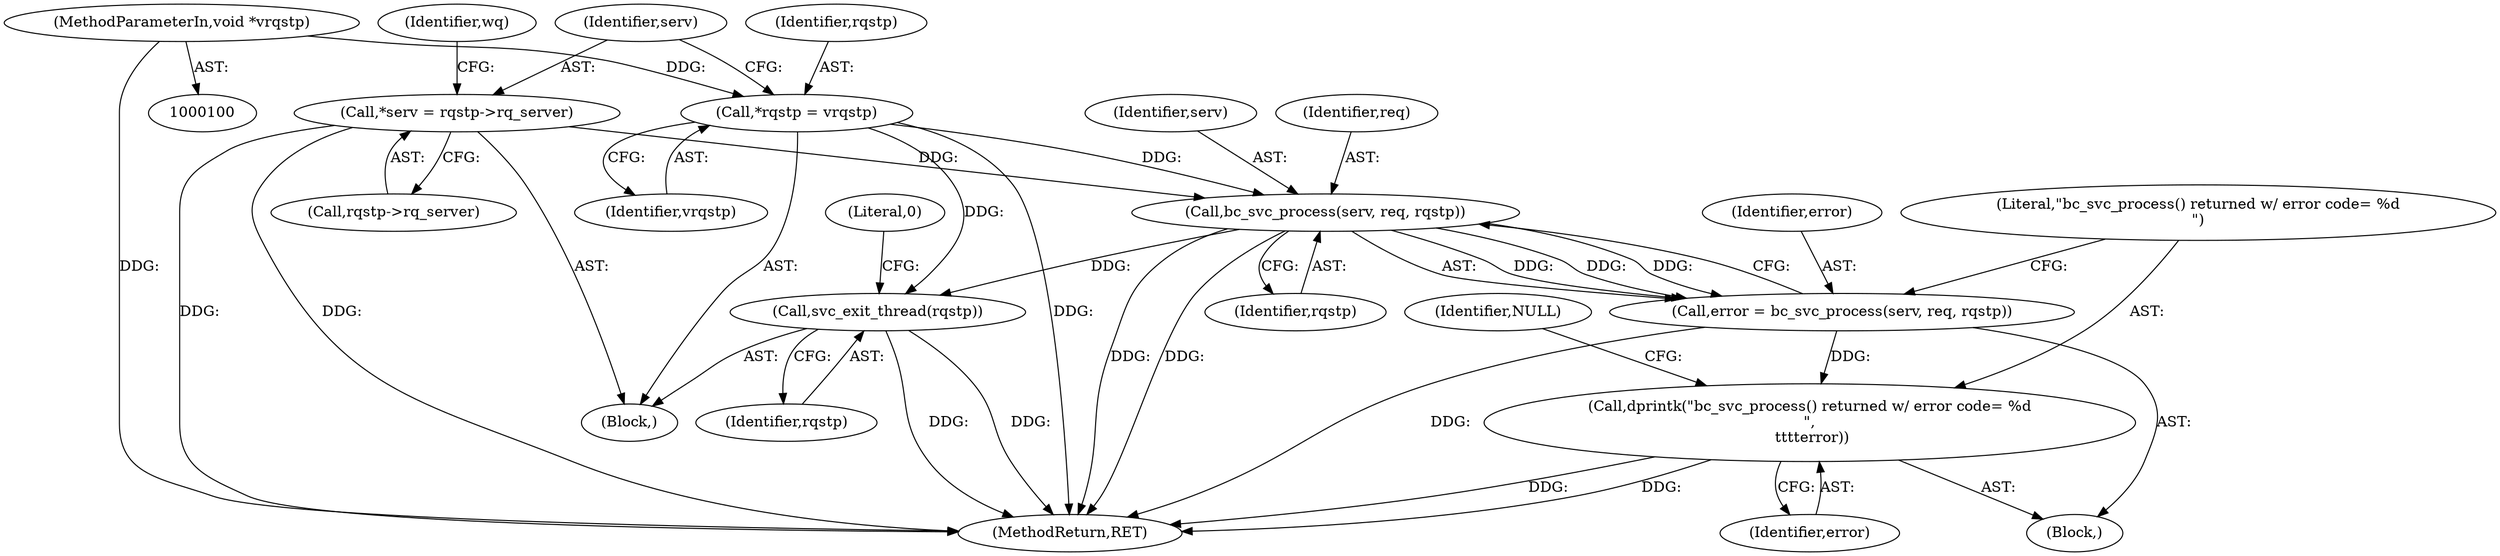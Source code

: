digraph "0_linux_c70422f760c120480fee4de6c38804c72aa26bc1_2@pointer" {
"1000170" [label="(Call,bc_svc_process(serv, req, rqstp))"];
"1000108" [label="(Call,*serv = rqstp->rq_server)"];
"1000104" [label="(Call,*rqstp = vrqstp)"];
"1000101" [label="(MethodParameterIn,void *vrqstp)"];
"1000168" [label="(Call,error = bc_svc_process(serv, req, rqstp))"];
"1000174" [label="(Call,dprintk(\"bc_svc_process() returned w/ error code= %d\n\",\n \t\t\t\terror))"];
"1000195" [label="(Call,svc_exit_thread(rqstp))"];
"1000173" [label="(Identifier,rqstp)"];
"1000116" [label="(Identifier,wq)"];
"1000168" [label="(Call,error = bc_svc_process(serv, req, rqstp))"];
"1000195" [label="(Call,svc_exit_thread(rqstp))"];
"1000174" [label="(Call,dprintk(\"bc_svc_process() returned w/ error code= %d\n\",\n \t\t\t\terror))"];
"1000198" [label="(Literal,0)"];
"1000110" [label="(Call,rqstp->rq_server)"];
"1000105" [label="(Identifier,rqstp)"];
"1000171" [label="(Identifier,serv)"];
"1000108" [label="(Call,*serv = rqstp->rq_server)"];
"1000201" [label="(MethodReturn,RET)"];
"1000176" [label="(Identifier,error)"];
"1000170" [label="(Call,bc_svc_process(serv, req, rqstp))"];
"1000106" [label="(Identifier,vrqstp)"];
"1000121" [label="(Identifier,NULL)"];
"1000101" [label="(MethodParameterIn,void *vrqstp)"];
"1000175" [label="(Literal,\"bc_svc_process() returned w/ error code= %d\n\")"];
"1000196" [label="(Identifier,rqstp)"];
"1000148" [label="(Block,)"];
"1000102" [label="(Block,)"];
"1000109" [label="(Identifier,serv)"];
"1000172" [label="(Identifier,req)"];
"1000104" [label="(Call,*rqstp = vrqstp)"];
"1000169" [label="(Identifier,error)"];
"1000170" -> "1000168"  [label="AST: "];
"1000170" -> "1000173"  [label="CFG: "];
"1000171" -> "1000170"  [label="AST: "];
"1000172" -> "1000170"  [label="AST: "];
"1000173" -> "1000170"  [label="AST: "];
"1000168" -> "1000170"  [label="CFG: "];
"1000170" -> "1000201"  [label="DDG: "];
"1000170" -> "1000201"  [label="DDG: "];
"1000170" -> "1000168"  [label="DDG: "];
"1000170" -> "1000168"  [label="DDG: "];
"1000170" -> "1000168"  [label="DDG: "];
"1000108" -> "1000170"  [label="DDG: "];
"1000104" -> "1000170"  [label="DDG: "];
"1000170" -> "1000195"  [label="DDG: "];
"1000108" -> "1000102"  [label="AST: "];
"1000108" -> "1000110"  [label="CFG: "];
"1000109" -> "1000108"  [label="AST: "];
"1000110" -> "1000108"  [label="AST: "];
"1000116" -> "1000108"  [label="CFG: "];
"1000108" -> "1000201"  [label="DDG: "];
"1000108" -> "1000201"  [label="DDG: "];
"1000104" -> "1000102"  [label="AST: "];
"1000104" -> "1000106"  [label="CFG: "];
"1000105" -> "1000104"  [label="AST: "];
"1000106" -> "1000104"  [label="AST: "];
"1000109" -> "1000104"  [label="CFG: "];
"1000104" -> "1000201"  [label="DDG: "];
"1000101" -> "1000104"  [label="DDG: "];
"1000104" -> "1000195"  [label="DDG: "];
"1000101" -> "1000100"  [label="AST: "];
"1000101" -> "1000201"  [label="DDG: "];
"1000168" -> "1000148"  [label="AST: "];
"1000169" -> "1000168"  [label="AST: "];
"1000175" -> "1000168"  [label="CFG: "];
"1000168" -> "1000201"  [label="DDG: "];
"1000168" -> "1000174"  [label="DDG: "];
"1000174" -> "1000148"  [label="AST: "];
"1000174" -> "1000176"  [label="CFG: "];
"1000175" -> "1000174"  [label="AST: "];
"1000176" -> "1000174"  [label="AST: "];
"1000121" -> "1000174"  [label="CFG: "];
"1000174" -> "1000201"  [label="DDG: "];
"1000174" -> "1000201"  [label="DDG: "];
"1000195" -> "1000102"  [label="AST: "];
"1000195" -> "1000196"  [label="CFG: "];
"1000196" -> "1000195"  [label="AST: "];
"1000198" -> "1000195"  [label="CFG: "];
"1000195" -> "1000201"  [label="DDG: "];
"1000195" -> "1000201"  [label="DDG: "];
}

